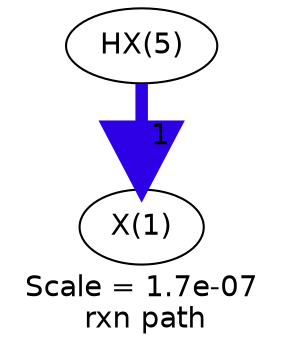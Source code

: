 digraph reaction_paths {
center=1;
s18 -> s17[fontname="Helvetica", style="setlinewidth(6)", arrowsize=3, color="0.7, 1.5, 0.9"
, label=" 1"];
s17 [ fontname="Helvetica", label="X(1)"];
s18 [ fontname="Helvetica", label="HX(5)"];
 label = "Scale = 1.7e-07\l rxn path";
 fontname = "Helvetica";
}
